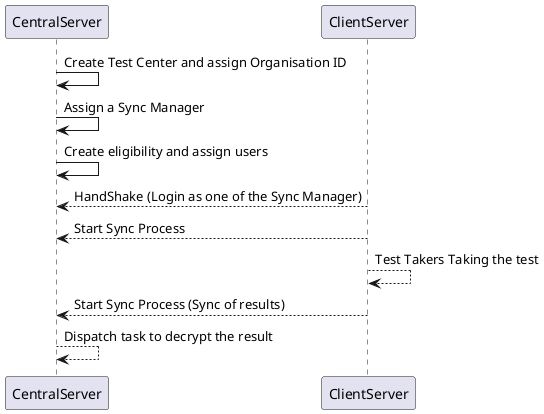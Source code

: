 @startuml
CentralServer -> CentralServer: Create Test Center and assign Organisation ID
CentralServer -> CentralServer: Assign a Sync Manager
CentralServer -> CentralServer: Create eligibility and assign users

ClientServer --> CentralServer: HandShake (Login as one of the Sync Manager)
ClientServer --> CentralServer: Start Sync Process
ClientServer --> ClientServer: Test Takers Taking the test
ClientServer --> CentralServer: Start Sync Process (Sync of results)
CentralServer --> CentralServer: Dispatch task to decrypt the result

@enduml